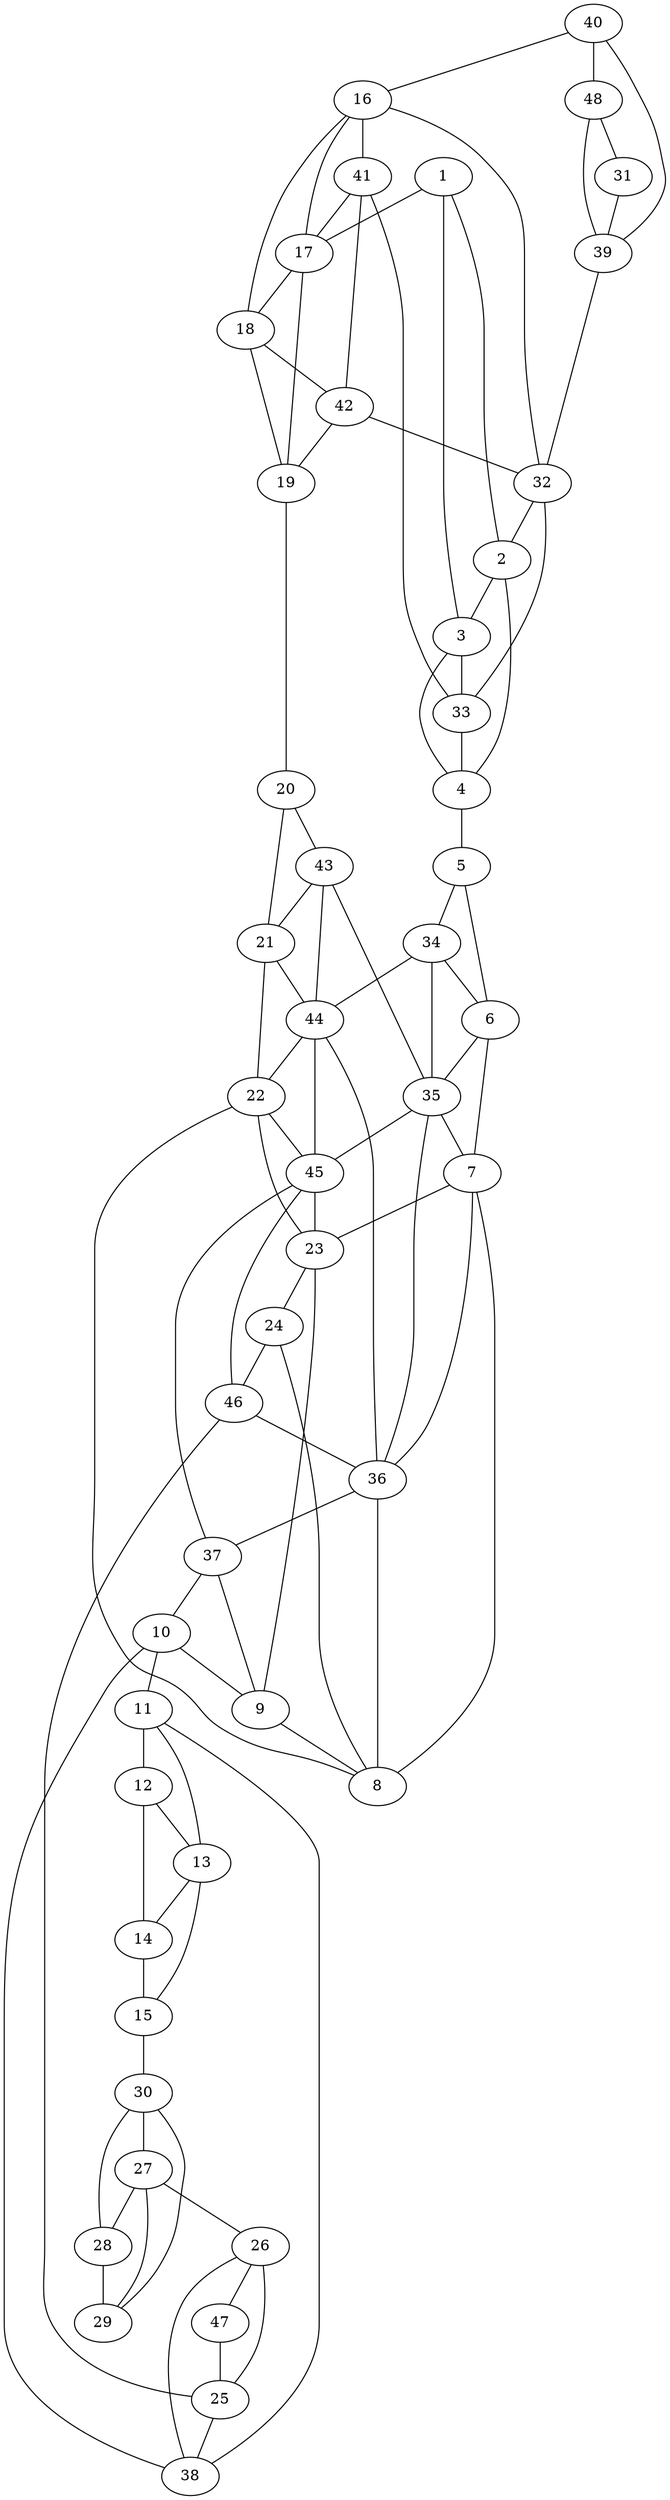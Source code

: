 graph pdb1dxi {
	1	 [aaLength=11,
		sequence=PVETVQRLAEL,
		type=0];
	2	 [aaLength=4,
		sequence=DDDL,
		type=0];
	1 -- 2	 [distance0="27.18005",
		frequency=1,
		type0=1];
	3	 [aaLength=17,
		sequence=DTERESHIKRFRQALDA,
		type=0];
	1 -- 3	 [distance0="30.40119",
		frequency=1,
		type0=2];
	17	 [aaLength=4,
		sequence=DDDL,
		type=0];
	1 -- 17	 [distance0="67.04877",
		frequency=1,
		type0=3];
	4	 [aaLength=3,
		sequence=PVF,
		type=0];
	2 -- 4	 [distance0="44.28871",
		frequency=1,
		type0=3];
	2 -- 3	 [distance0="15.93731",
		distance1="6.0",
		frequency=2,
		type0=1,
		type1=4];
	33	 [aaLength=8,
		sequence=MTVPMATT,
		type=1];
	3 -- 33	 [distance0="2.0",
		frequency=1,
		type0=4];
	4 -- 3	 [distance0="41.31648",
		frequency=1,
		type0=2];
	5	 [aaLength=21,
		sequence=RDVRRYALRKTIGNIDLAAEL,
		type=0];
	4 -- 5	 [distance0="16.36658",
		distance1="9.0",
		frequency=2,
		type0=1,
		type1=4];
	6	 [aaLength=22,
		sequence=VRDALDRMKEAFDLLGEYVTAQ,
		type=0];
	5 -- 6	 [distance0="43.20776",
		frequency=1,
		type0=2];
	34	 [aaLength=6,
		sequence=TYVAWG,
		type=1];
	5 -- 34	 [distance0="3.0",
		frequency=1,
		type0=4];
	7	 [aaLength=10,
		sequence=VGHALAFIER,
		type=0];
	6 -- 7	 [distance0="47.24434",
		frequency=1,
		type0=3];
	35	 [aaLength=9,
		sequence=LRFAIEPKP,
		type=1];
	6 -- 35	 [distance0="3.0",
		frequency=1,
		type0=4];
	8	 [aaLength=7,
		sequence=VGHEQMA,
		type=0];
	7 -- 8	 [distance0="22.72152",
		frequency=1,
		type0=2];
	23	 [aaLength=7,
		sequence=VGHEQMA,
		type=0];
	7 -- 23	 [distance0="23.6134",
		frequency=1,
		type0=3];
	36	 [aaLength=4,
		sequence=VNPE,
		type=1];
	7 -- 36	 [distance0="8.0",
		frequency=1,
		type0=4];
	9	 [aaLength=11,
		sequence=FPHGIAQALWA,
		type=0];
	9 -- 8	 [distance0="15.10538",
		frequency=1,
		type0=1];
	9 -- 23	 [distance0="20.81854",
		frequency=1,
		type0=2];
	37	 [aaLength=7,
		sequence=HIDLNGQ,
		type=1];
	9 -- 37	 [distance0="4.0",
		frequency=1,
		type0=4];
	10	 [aaLength=14,
		sequence=LRAAFWLVDLLETA,
		type=0];
	11	 [aaLength=27,
		sequence=FDGVWASAAGCMRNYLILKDRAAAFRA,
		type=0];
	10 -- 11	 [distance0="32.95588",
		frequency=1,
		type0=1];
	10 -- 9	 [distance0="37.77072",
		frequency=1,
		type0=3];
	38	 [aaLength=4,
		sequence=RHFD,
		type=1];
	10 -- 38	 [distance0="5.0",
		frequency=1,
		type0=4];
	12	 [aaLength=10,
		sequence=PEVQEALRAA,
		type=0];
	11 -- 12	 [distance0="39.45245",
		distance1="1.0",
		frequency=2,
		type0=2,
		type1=4];
	13	 [aaLength=5,
		sequence=LDQLA,
		type=0];
	11 -- 13	 [distance0="50.39947",
		frequency=1,
		type0=3];
	14	 [aaLength=6,
		sequence=VDAAAA,
		type=0];
	12 -- 14	 [distance0="43.85821",
		frequency=1,
		type0=3];
	12 -- 13	 [distance0="16.0301",
		distance1="1.0",
		frequency=2,
		type0=1,
		type1=4];
	13 -- 14	 [distance0="29.6439",
		distance1="22.0",
		frequency=2,
		type0=2,
		type1=4];
	15	 [aaLength=10,
		sequence=FEHLDQLAMD,
		type=0];
	14 -- 15	 [distance0="26.69843",
		distance1="4.0",
		frequency=2,
		type0=1,
		type1=4];
	15 -- 13	 [distance0="39.08704",
		frequency=1,
		type0=2];
	30	 [aaLength=10,
		sequence=FEHLDQLAMD,
		type=0];
	15 -- 30	 [distance0="48.80794",
		frequency=1,
		type0=3];
	16	 [aaLength=11,
		sequence=PVETVQRLAEL,
		type=0];
	16 -- 17	 [distance0="26.99404",
		frequency=1,
		type0=1];
	18	 [aaLength=17,
		sequence=DTERESHIKRFRQALDA,
		type=0];
	16 -- 18	 [distance0="31.92795",
		frequency=1,
		type0=2];
	32	 [aaLength=5,
		sequence=GVTFH,
		type=1];
	16 -- 32	 [distance0="42.90757",
		frequency=1,
		type0=3];
	41	 [aaLength=5,
		sequence=GVTFH,
		type=1];
	16 -- 41	 [distance0="3.0",
		frequency=1,
		type0=4];
	17 -- 18	 [distance0="17.6951",
		distance1="6.0",
		frequency=2,
		type0=1,
		type1=4];
	19	 [aaLength=3,
		sequence=PVF,
		type=0];
	17 -- 19	 [distance0="44.36341",
		frequency=1,
		type0=3];
	42	 [aaLength=8,
		sequence=MTVPMATT,
		type=1];
	18 -- 42	 [distance0="2.0",
		frequency=1,
		type0=4];
	19 -- 18	 [distance0="42.38104",
		frequency=1,
		type0=2];
	20	 [aaLength=21,
		sequence=RDVRRYALRKTIGNIDLAAEL,
		type=0];
	19 -- 20	 [distance0="15.33247",
		distance1="9.0",
		frequency=2,
		type0=1,
		type1=4];
	21	 [aaLength=22,
		sequence=VRDALDRMKEAFDLLGEYVTAQ,
		type=0];
	20 -- 21	 [distance0="42.87265",
		frequency=1,
		type0=2];
	43	 [aaLength=6,
		sequence=TYVAWG,
		type=1];
	20 -- 43	 [distance0="3.0",
		frequency=1,
		type0=4];
	22	 [aaLength=10,
		sequence=VGHALAFIER,
		type=0];
	21 -- 22	 [distance0="47.8784",
		frequency=1,
		type0=3];
	44	 [aaLength=9,
		sequence=LRFAIEPKP,
		type=1];
	21 -- 44	 [distance0="3.0",
		frequency=1,
		type0=4];
	22 -- 8	 [distance0="26.01964",
		frequency=1,
		type0=3];
	22 -- 23	 [distance0="22.52274",
		frequency=1,
		type0=2];
	45	 [aaLength=4,
		sequence=VNPE,
		type=1];
	22 -- 45	 [distance0="8.0",
		frequency=1,
		type0=4];
	24	 [aaLength=11,
		sequence=FPHGIAQALWA,
		type=0];
	23 -- 24	 [distance0="12.6104",
		distance1="3.0",
		frequency=2,
		type0=1,
		type1=4];
	24 -- 8	 [distance0="21.37996",
		frequency=1,
		type0=2];
	46	 [aaLength=7,
		sequence=HIDLNGQ,
		type=1];
	24 -- 46	 [distance0="4.0",
		frequency=1,
		type0=4];
	25	 [aaLength=14,
		sequence=LRAAFWLVDLLETA,
		type=0];
	26	 [aaLength=27,
		sequence=FDGVWASAAGCMRNYLILKDRAAAFRA,
		type=0];
	25 -- 26	 [distance0="32.14028",
		frequency=1,
		type0=1];
	25 -- 38	 [distance0="36.9005",
		frequency=1,
		type0=3];
	26 -- 38	 [distance0="29.20443",
		frequency=1,
		type0=1];
	47	 [aaLength=4,
		sequence=RHFD,
		type=1];
	26 -- 47	 [distance0="29.20443",
		frequency=1,
		type0=2];
	27	 [aaLength=10,
		sequence=PEVQEALRAA,
		type=0];
	27 -- 26	 [distance0="36.14946",
		frequency=1,
		type0=2];
	28	 [aaLength=5,
		sequence=LDQLA,
		type=0];
	27 -- 28	 [distance0="15.02839",
		distance1="1.0",
		frequency=2,
		type0=1,
		type1=4];
	29	 [aaLength=6,
		sequence=VDAAAA,
		type=0];
	27 -- 29	 [distance0="43.45375",
		frequency=1,
		type0=3];
	28 -- 29	 [distance0="31.70099",
		distance1="22.0",
		frequency=2,
		type0=2,
		type1=4];
	29 -- 30	 [distance0="21.34062",
		distance1="4.0",
		frequency=2,
		type0=1,
		type1=4];
	30 -- 27	 [distance0="48.73125",
		frequency=1,
		type0=3];
	30 -- 28	 [distance0="37.10035",
		frequency=1,
		type0=2];
	31	 [aaLength=5,
		sequence=RFTFG,
		type=1];
	39	 [aaLength=5,
		sequence=RFTFG,
		type=1];
	31 -- 39	 [distance0="0.0",
		distance1="0.0",
		frequency=2,
		type0=1,
		type1=5];
	32 -- 2	 [distance0="0.0",
		frequency=1,
		type0=5];
	32 -- 33	 [distance0="34.0",
		frequency=1,
		type0=2];
	33 -- 4	 [distance0="5.0",
		frequency=1,
		type0=4];
	34 -- 6	 [distance0="12.0",
		frequency=1,
		type0=4];
	34 -- 35	 [distance0="43.0",
		frequency=1,
		type0=2];
	34 -- 44	 [distance0="43.0",
		frequency=1,
		type0=3];
	35 -- 7	 [distance0="11.0",
		frequency=1,
		type0=4];
	35 -- 36	 [distance0="38.0",
		frequency=1,
		type0=2];
	35 -- 45	 [distance0="38.0",
		frequency=1,
		type0=3];
	36 -- 8	 [distance0="0.0",
		frequency=1,
		type0=5];
	36 -- 37	 [distance0="29.0",
		frequency=1,
		type0=2];
	37 -- 10	 [distance0="15.0",
		frequency=1,
		type0=4];
	38 -- 11	 [distance0="8.0",
		frequency=1,
		type0=4];
	39 -- 32	 [distance0="35.0",
		frequency=1,
		type0=4];
	40	 [aaLength=5,
		sequence=RFTFG,
		type=1];
	39 -- 40	 [distance0="0.0",
		frequency=1,
		type0=2];
	40 -- 16	 [distance0="21.0",
		frequency=1,
		type0=4];
	48	 [aaLength=5,
		sequence=RFTFG,
		type=1];
	40 -- 48	 [distance0="0.0",
		frequency=1,
		type0=3];
	41 -- 17	 [distance0="0.0",
		frequency=1,
		type0=5];
	41 -- 33	 [distance0="34.0",
		frequency=1,
		type0=2];
	41 -- 42	 [distance0="34.0",
		frequency=1,
		type0=3];
	42 -- 19	 [distance0="5.0",
		frequency=1,
		type0=4];
	42 -- 32	 [distance0="34.0",
		frequency=1,
		type0=2];
	43 -- 21	 [distance0="12.0",
		frequency=1,
		type0=4];
	43 -- 35	 [distance0="43.0",
		frequency=1,
		type0=2];
	43 -- 44	 [distance0="43.0",
		frequency=1,
		type0=3];
	44 -- 22	 [distance0="11.0",
		frequency=1,
		type0=4];
	44 -- 36	 [distance0="38.0",
		frequency=1,
		type0=2];
	44 -- 45	 [distance0="38.0",
		frequency=1,
		type0=3];
	45 -- 23	 [distance0="0.0",
		frequency=1,
		type0=5];
	45 -- 37	 [distance0="29.0",
		frequency=1,
		type0=2];
	45 -- 46	 [distance0="29.0",
		frequency=1,
		type0=3];
	46 -- 25	 [distance0="15.0",
		frequency=1,
		type0=4];
	46 -- 36	 [distance0="29.0",
		frequency=1,
		type0=2];
	47 -- 25	 [distance0="36.9005",
		frequency=1,
		type0=3];
	48 -- 31	 [distance0="0.0",
		frequency=1,
		type0=1];
	48 -- 39	 [distance0="0.0",
		frequency=1,
		type0=2];
}
